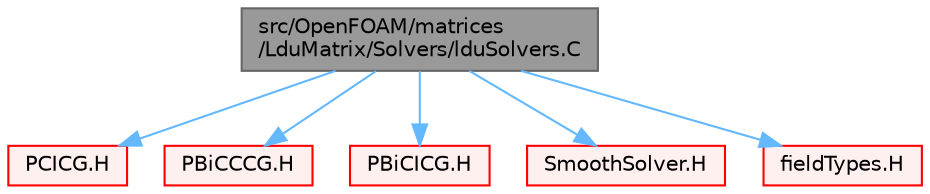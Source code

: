 digraph "src/OpenFOAM/matrices/LduMatrix/Solvers/lduSolvers.C"
{
 // LATEX_PDF_SIZE
  bgcolor="transparent";
  edge [fontname=Helvetica,fontsize=10,labelfontname=Helvetica,labelfontsize=10];
  node [fontname=Helvetica,fontsize=10,shape=box,height=0.2,width=0.4];
  Node1 [id="Node000001",label="src/OpenFOAM/matrices\l/LduMatrix/Solvers/lduSolvers.C",height=0.2,width=0.4,color="gray40", fillcolor="grey60", style="filled", fontcolor="black",tooltip=" "];
  Node1 -> Node2 [id="edge1_Node000001_Node000002",color="steelblue1",style="solid",tooltip=" "];
  Node2 [id="Node000002",label="PCICG.H",height=0.2,width=0.4,color="red", fillcolor="#FFF0F0", style="filled",URL="$PCICG_8H.html",tooltip=" "];
  Node1 -> Node213 [id="edge2_Node000001_Node000213",color="steelblue1",style="solid",tooltip=" "];
  Node213 [id="Node000213",label="PBiCCCG.H",height=0.2,width=0.4,color="red", fillcolor="#FFF0F0", style="filled",URL="$PBiCCCG_8H.html",tooltip=" "];
  Node1 -> Node214 [id="edge3_Node000001_Node000214",color="steelblue1",style="solid",tooltip=" "];
  Node214 [id="Node000214",label="PBiCICG.H",height=0.2,width=0.4,color="red", fillcolor="#FFF0F0", style="filled",URL="$PBiCICG_8H.html",tooltip=" "];
  Node1 -> Node215 [id="edge4_Node000001_Node000215",color="steelblue1",style="solid",tooltip=" "];
  Node215 [id="Node000215",label="SmoothSolver.H",height=0.2,width=0.4,color="red", fillcolor="#FFF0F0", style="filled",URL="$SmoothSolver_8H.html",tooltip=" "];
  Node1 -> Node175 [id="edge5_Node000001_Node000175",color="steelblue1",style="solid",tooltip=" "];
  Node175 [id="Node000175",label="fieldTypes.H",height=0.2,width=0.4,color="red", fillcolor="#FFF0F0", style="filled",URL="$fieldTypes_8H.html",tooltip=" "];
}
